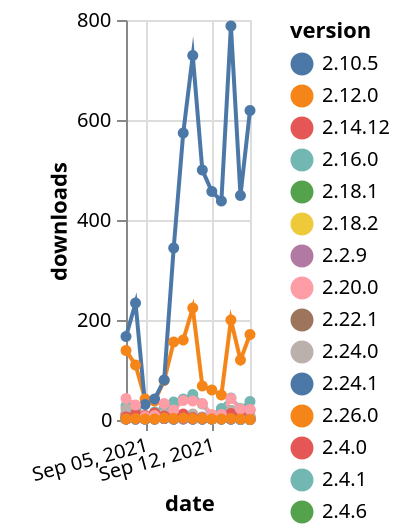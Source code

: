 {"$schema": "https://vega.github.io/schema/vega-lite/v5.json", "description": "A simple bar chart with embedded data.", "data": {"values": [{"date": "2021-09-03", "total": 5232, "delta": 4, "version": "2.4.7"}, {"date": "2021-09-04", "total": 5236, "delta": 4, "version": "2.4.7"}, {"date": "2021-09-05", "total": 5240, "delta": 4, "version": "2.4.7"}, {"date": "2021-09-06", "total": 5244, "delta": 4, "version": "2.4.7"}, {"date": "2021-09-07", "total": 5249, "delta": 5, "version": "2.4.7"}, {"date": "2021-09-08", "total": 5253, "delta": 4, "version": "2.4.7"}, {"date": "2021-09-09", "total": 5258, "delta": 5, "version": "2.4.7"}, {"date": "2021-09-10", "total": 5262, "delta": 4, "version": "2.4.7"}, {"date": "2021-09-11", "total": 5266, "delta": 4, "version": "2.4.7"}, {"date": "2021-09-12", "total": 5270, "delta": 4, "version": "2.4.7"}, {"date": "2021-09-13", "total": 5274, "delta": 4, "version": "2.4.7"}, {"date": "2021-09-14", "total": 5278, "delta": 4, "version": "2.4.7"}, {"date": "2021-09-15", "total": 5280, "delta": 2, "version": "2.4.7"}, {"date": "2021-09-16", "total": 5282, "delta": 2, "version": "2.4.7"}, {"date": "2021-09-03", "total": 35751, "delta": 6, "version": "2.8.2"}, {"date": "2021-09-04", "total": 35757, "delta": 6, "version": "2.8.2"}, {"date": "2021-09-05", "total": 35761, "delta": 4, "version": "2.8.2"}, {"date": "2021-09-06", "total": 35767, "delta": 6, "version": "2.8.2"}, {"date": "2021-09-07", "total": 35777, "delta": 10, "version": "2.8.2"}, {"date": "2021-09-08", "total": 35779, "delta": 2, "version": "2.8.2"}, {"date": "2021-09-09", "total": 35787, "delta": 8, "version": "2.8.2"}, {"date": "2021-09-10", "total": 35796, "delta": 9, "version": "2.8.2"}, {"date": "2021-09-11", "total": 35801, "delta": 5, "version": "2.8.2"}, {"date": "2021-09-12", "total": 35808, "delta": 7, "version": "2.8.2"}, {"date": "2021-09-13", "total": 35812, "delta": 4, "version": "2.8.2"}, {"date": "2021-09-14", "total": 35816, "delta": 4, "version": "2.8.2"}, {"date": "2021-09-15", "total": 35822, "delta": 6, "version": "2.8.2"}, {"date": "2021-09-16", "total": 35825, "delta": 3, "version": "2.8.2"}, {"date": "2021-09-03", "total": 2621, "delta": 2, "version": "2.4.0"}, {"date": "2021-09-04", "total": 2623, "delta": 2, "version": "2.4.0"}, {"date": "2021-09-05", "total": 2625, "delta": 2, "version": "2.4.0"}, {"date": "2021-09-06", "total": 2627, "delta": 2, "version": "2.4.0"}, {"date": "2021-09-07", "total": 2630, "delta": 3, "version": "2.4.0"}, {"date": "2021-09-08", "total": 2632, "delta": 2, "version": "2.4.0"}, {"date": "2021-09-09", "total": 2634, "delta": 2, "version": "2.4.0"}, {"date": "2021-09-10", "total": 2636, "delta": 2, "version": "2.4.0"}, {"date": "2021-09-11", "total": 2638, "delta": 2, "version": "2.4.0"}, {"date": "2021-09-12", "total": 2640, "delta": 2, "version": "2.4.0"}, {"date": "2021-09-13", "total": 2642, "delta": 2, "version": "2.4.0"}, {"date": "2021-09-14", "total": 2644, "delta": 2, "version": "2.4.0"}, {"date": "2021-09-15", "total": 2645, "delta": 1, "version": "2.4.0"}, {"date": "2021-09-16", "total": 2646, "delta": 1, "version": "2.4.0"}, {"date": "2021-09-03", "total": 6521, "delta": 2, "version": "2.4.6"}, {"date": "2021-09-04", "total": 6523, "delta": 2, "version": "2.4.6"}, {"date": "2021-09-05", "total": 6525, "delta": 2, "version": "2.4.6"}, {"date": "2021-09-06", "total": 6527, "delta": 2, "version": "2.4.6"}, {"date": "2021-09-07", "total": 6530, "delta": 3, "version": "2.4.6"}, {"date": "2021-09-08", "total": 6532, "delta": 2, "version": "2.4.6"}, {"date": "2021-09-09", "total": 6535, "delta": 3, "version": "2.4.6"}, {"date": "2021-09-10", "total": 6537, "delta": 2, "version": "2.4.6"}, {"date": "2021-09-11", "total": 6539, "delta": 2, "version": "2.4.6"}, {"date": "2021-09-12", "total": 6541, "delta": 2, "version": "2.4.6"}, {"date": "2021-09-13", "total": 6543, "delta": 2, "version": "2.4.6"}, {"date": "2021-09-14", "total": 6545, "delta": 2, "version": "2.4.6"}, {"date": "2021-09-15", "total": 6546, "delta": 1, "version": "2.4.6"}, {"date": "2021-09-16", "total": 6547, "delta": 1, "version": "2.4.6"}, {"date": "2021-09-03", "total": 3682, "delta": 2, "version": "2.6.1"}, {"date": "2021-09-04", "total": 3684, "delta": 2, "version": "2.6.1"}, {"date": "2021-09-05", "total": 3686, "delta": 2, "version": "2.6.1"}, {"date": "2021-09-06", "total": 3688, "delta": 2, "version": "2.6.1"}, {"date": "2021-09-07", "total": 3691, "delta": 3, "version": "2.6.1"}, {"date": "2021-09-08", "total": 3693, "delta": 2, "version": "2.6.1"}, {"date": "2021-09-09", "total": 3696, "delta": 3, "version": "2.6.1"}, {"date": "2021-09-10", "total": 3698, "delta": 2, "version": "2.6.1"}, {"date": "2021-09-11", "total": 3700, "delta": 2, "version": "2.6.1"}, {"date": "2021-09-12", "total": 3702, "delta": 2, "version": "2.6.1"}, {"date": "2021-09-13", "total": 3704, "delta": 2, "version": "2.6.1"}, {"date": "2021-09-14", "total": 3706, "delta": 2, "version": "2.6.1"}, {"date": "2021-09-15", "total": 3708, "delta": 2, "version": "2.6.1"}, {"date": "2021-09-16", "total": 3709, "delta": 1, "version": "2.6.1"}, {"date": "2021-09-03", "total": 66942, "delta": 28, "version": "2.16.0"}, {"date": "2021-09-04", "total": 66963, "delta": 21, "version": "2.16.0"}, {"date": "2021-09-05", "total": 66970, "delta": 7, "version": "2.16.0"}, {"date": "2021-09-06", "total": 66986, "delta": 16, "version": "2.16.0"}, {"date": "2021-09-07", "total": 67008, "delta": 22, "version": "2.16.0"}, {"date": "2021-09-08", "total": 67044, "delta": 36, "version": "2.16.0"}, {"date": "2021-09-09", "total": 67086, "delta": 42, "version": "2.16.0"}, {"date": "2021-09-10", "total": 67137, "delta": 51, "version": "2.16.0"}, {"date": "2021-09-11", "total": 67169, "delta": 32, "version": "2.16.0"}, {"date": "2021-09-12", "total": 67177, "delta": 8, "version": "2.16.0"}, {"date": "2021-09-13", "total": 67200, "delta": 23, "version": "2.16.0"}, {"date": "2021-09-14", "total": 67244, "delta": 44, "version": "2.16.0"}, {"date": "2021-09-15", "total": 67267, "delta": 23, "version": "2.16.0"}, {"date": "2021-09-16", "total": 67304, "delta": 37, "version": "2.16.0"}, {"date": "2021-09-03", "total": 16995, "delta": 13, "version": "2.22.1"}, {"date": "2021-09-04", "total": 17004, "delta": 9, "version": "2.22.1"}, {"date": "2021-09-05", "total": 17011, "delta": 7, "version": "2.22.1"}, {"date": "2021-09-06", "total": 17015, "delta": 4, "version": "2.22.1"}, {"date": "2021-09-07", "total": 17022, "delta": 7, "version": "2.22.1"}, {"date": "2021-09-08", "total": 17033, "delta": 11, "version": "2.22.1"}, {"date": "2021-09-09", "total": 17042, "delta": 9, "version": "2.22.1"}, {"date": "2021-09-10", "total": 17048, "delta": 6, "version": "2.22.1"}, {"date": "2021-09-11", "total": 17051, "delta": 3, "version": "2.22.1"}, {"date": "2021-09-12", "total": 17058, "delta": 7, "version": "2.22.1"}, {"date": "2021-09-13", "total": 17066, "delta": 8, "version": "2.22.1"}, {"date": "2021-09-14", "total": 17085, "delta": 19, "version": "2.22.1"}, {"date": "2021-09-15", "total": 17093, "delta": 8, "version": "2.22.1"}, {"date": "2021-09-16", "total": 17098, "delta": 5, "version": "2.22.1"}, {"date": "2021-09-03", "total": 10787, "delta": 2, "version": "2.8.0"}, {"date": "2021-09-04", "total": 10789, "delta": 2, "version": "2.8.0"}, {"date": "2021-09-05", "total": 10791, "delta": 2, "version": "2.8.0"}, {"date": "2021-09-06", "total": 10793, "delta": 2, "version": "2.8.0"}, {"date": "2021-09-07", "total": 10796, "delta": 3, "version": "2.8.0"}, {"date": "2021-09-08", "total": 10798, "delta": 2, "version": "2.8.0"}, {"date": "2021-09-09", "total": 10801, "delta": 3, "version": "2.8.0"}, {"date": "2021-09-10", "total": 10803, "delta": 2, "version": "2.8.0"}, {"date": "2021-09-11", "total": 10805, "delta": 2, "version": "2.8.0"}, {"date": "2021-09-12", "total": 10807, "delta": 2, "version": "2.8.0"}, {"date": "2021-09-13", "total": 10809, "delta": 2, "version": "2.8.0"}, {"date": "2021-09-14", "total": 10811, "delta": 2, "version": "2.8.0"}, {"date": "2021-09-15", "total": 10813, "delta": 2, "version": "2.8.0"}, {"date": "2021-09-16", "total": 10814, "delta": 1, "version": "2.8.0"}, {"date": "2021-09-03", "total": 3806, "delta": 2, "version": "2.10.5"}, {"date": "2021-09-04", "total": 3808, "delta": 2, "version": "2.10.5"}, {"date": "2021-09-05", "total": 3810, "delta": 2, "version": "2.10.5"}, {"date": "2021-09-06", "total": 3812, "delta": 2, "version": "2.10.5"}, {"date": "2021-09-07", "total": 3815, "delta": 3, "version": "2.10.5"}, {"date": "2021-09-08", "total": 3817, "delta": 2, "version": "2.10.5"}, {"date": "2021-09-09", "total": 3820, "delta": 3, "version": "2.10.5"}, {"date": "2021-09-10", "total": 3822, "delta": 2, "version": "2.10.5"}, {"date": "2021-09-11", "total": 3824, "delta": 2, "version": "2.10.5"}, {"date": "2021-09-12", "total": 3826, "delta": 2, "version": "2.10.5"}, {"date": "2021-09-13", "total": 3828, "delta": 2, "version": "2.10.5"}, {"date": "2021-09-14", "total": 3830, "delta": 2, "version": "2.10.5"}, {"date": "2021-09-15", "total": 3832, "delta": 2, "version": "2.10.5"}, {"date": "2021-09-16", "total": 3833, "delta": 1, "version": "2.10.5"}, {"date": "2021-09-03", "total": 9031, "delta": 139, "version": "2.26.0"}, {"date": "2021-09-04", "total": 9141, "delta": 110, "version": "2.26.0"}, {"date": "2021-09-05", "total": 9183, "delta": 42, "version": "2.26.0"}, {"date": "2021-09-06", "total": 9221, "delta": 38, "version": "2.26.0"}, {"date": "2021-09-07", "total": 9300, "delta": 79, "version": "2.26.0"}, {"date": "2021-09-08", "total": 9456, "delta": 156, "version": "2.26.0"}, {"date": "2021-09-09", "total": 9616, "delta": 160, "version": "2.26.0"}, {"date": "2021-09-10", "total": 9840, "delta": 224, "version": "2.26.0"}, {"date": "2021-09-11", "total": 9908, "delta": 68, "version": "2.26.0"}, {"date": "2021-09-12", "total": 9968, "delta": 60, "version": "2.26.0"}, {"date": "2021-09-13", "total": 10018, "delta": 50, "version": "2.26.0"}, {"date": "2021-09-14", "total": 10218, "delta": 200, "version": "2.26.0"}, {"date": "2021-09-15", "total": 10338, "delta": 120, "version": "2.26.0"}, {"date": "2021-09-16", "total": 10509, "delta": 171, "version": "2.26.0"}, {"date": "2021-09-03", "total": 17574, "delta": 10, "version": "2.4.8"}, {"date": "2021-09-04", "total": 17582, "delta": 8, "version": "2.4.8"}, {"date": "2021-09-05", "total": 17585, "delta": 3, "version": "2.4.8"}, {"date": "2021-09-06", "total": 17587, "delta": 2, "version": "2.4.8"}, {"date": "2021-09-07", "total": 17595, "delta": 8, "version": "2.4.8"}, {"date": "2021-09-08", "total": 17612, "delta": 17, "version": "2.4.8"}, {"date": "2021-09-09", "total": 17619, "delta": 7, "version": "2.4.8"}, {"date": "2021-09-10", "total": 17627, "delta": 8, "version": "2.4.8"}, {"date": "2021-09-11", "total": 17633, "delta": 6, "version": "2.4.8"}, {"date": "2021-09-12", "total": 17640, "delta": 7, "version": "2.4.8"}, {"date": "2021-09-13", "total": 17647, "delta": 7, "version": "2.4.8"}, {"date": "2021-09-14", "total": 17660, "delta": 13, "version": "2.4.8"}, {"date": "2021-09-15", "total": 17667, "delta": 7, "version": "2.4.8"}, {"date": "2021-09-16", "total": 17672, "delta": 5, "version": "2.4.8"}, {"date": "2021-09-03", "total": 2735, "delta": 2, "version": "2.6.0"}, {"date": "2021-09-04", "total": 2737, "delta": 2, "version": "2.6.0"}, {"date": "2021-09-05", "total": 2739, "delta": 2, "version": "2.6.0"}, {"date": "2021-09-06", "total": 2741, "delta": 2, "version": "2.6.0"}, {"date": "2021-09-07", "total": 2744, "delta": 3, "version": "2.6.0"}, {"date": "2021-09-08", "total": 2746, "delta": 2, "version": "2.6.0"}, {"date": "2021-09-09", "total": 2749, "delta": 3, "version": "2.6.0"}, {"date": "2021-09-10", "total": 2751, "delta": 2, "version": "2.6.0"}, {"date": "2021-09-11", "total": 2753, "delta": 2, "version": "2.6.0"}, {"date": "2021-09-12", "total": 2755, "delta": 2, "version": "2.6.0"}, {"date": "2021-09-13", "total": 2757, "delta": 2, "version": "2.6.0"}, {"date": "2021-09-14", "total": 2759, "delta": 2, "version": "2.6.0"}, {"date": "2021-09-15", "total": 2761, "delta": 2, "version": "2.6.0"}, {"date": "2021-09-16", "total": 2762, "delta": 1, "version": "2.6.0"}, {"date": "2021-09-03", "total": 18380, "delta": 167, "version": "2.24.1"}, {"date": "2021-09-04", "total": 18614, "delta": 234, "version": "2.24.1"}, {"date": "2021-09-05", "total": 18645, "delta": 31, "version": "2.24.1"}, {"date": "2021-09-06", "total": 18687, "delta": 42, "version": "2.24.1"}, {"date": "2021-09-07", "total": 18767, "delta": 80, "version": "2.24.1"}, {"date": "2021-09-08", "total": 19111, "delta": 344, "version": "2.24.1"}, {"date": "2021-09-09", "total": 19685, "delta": 574, "version": "2.24.1"}, {"date": "2021-09-10", "total": 20414, "delta": 729, "version": "2.24.1"}, {"date": "2021-09-11", "total": 20914, "delta": 500, "version": "2.24.1"}, {"date": "2021-09-12", "total": 21371, "delta": 457, "version": "2.24.1"}, {"date": "2021-09-13", "total": 21809, "delta": 438, "version": "2.24.1"}, {"date": "2021-09-14", "total": 22597, "delta": 788, "version": "2.24.1"}, {"date": "2021-09-15", "total": 23046, "delta": 449, "version": "2.24.1"}, {"date": "2021-09-16", "total": 23665, "delta": 619, "version": "2.24.1"}, {"date": "2021-09-03", "total": 8606, "delta": 8, "version": "2.18.2"}, {"date": "2021-09-04", "total": 8610, "delta": 4, "version": "2.18.2"}, {"date": "2021-09-05", "total": 8615, "delta": 5, "version": "2.18.2"}, {"date": "2021-09-06", "total": 8619, "delta": 4, "version": "2.18.2"}, {"date": "2021-09-07", "total": 8625, "delta": 6, "version": "2.18.2"}, {"date": "2021-09-08", "total": 8629, "delta": 4, "version": "2.18.2"}, {"date": "2021-09-09", "total": 8634, "delta": 5, "version": "2.18.2"}, {"date": "2021-09-10", "total": 8645, "delta": 11, "version": "2.18.2"}, {"date": "2021-09-11", "total": 8649, "delta": 4, "version": "2.18.2"}, {"date": "2021-09-12", "total": 8654, "delta": 5, "version": "2.18.2"}, {"date": "2021-09-13", "total": 8660, "delta": 6, "version": "2.18.2"}, {"date": "2021-09-14", "total": 8665, "delta": 5, "version": "2.18.2"}, {"date": "2021-09-15", "total": 8671, "delta": 6, "version": "2.18.2"}, {"date": "2021-09-16", "total": 8680, "delta": 9, "version": "2.18.2"}, {"date": "2021-09-03", "total": 7395, "delta": 2, "version": "2.18.1"}, {"date": "2021-09-04", "total": 7397, "delta": 2, "version": "2.18.1"}, {"date": "2021-09-05", "total": 7399, "delta": 2, "version": "2.18.1"}, {"date": "2021-09-06", "total": 7401, "delta": 2, "version": "2.18.1"}, {"date": "2021-09-07", "total": 7404, "delta": 3, "version": "2.18.1"}, {"date": "2021-09-08", "total": 7406, "delta": 2, "version": "2.18.1"}, {"date": "2021-09-09", "total": 7409, "delta": 3, "version": "2.18.1"}, {"date": "2021-09-10", "total": 7411, "delta": 2, "version": "2.18.1"}, {"date": "2021-09-11", "total": 7413, "delta": 2, "version": "2.18.1"}, {"date": "2021-09-12", "total": 7415, "delta": 2, "version": "2.18.1"}, {"date": "2021-09-13", "total": 7417, "delta": 2, "version": "2.18.1"}, {"date": "2021-09-14", "total": 7419, "delta": 2, "version": "2.18.1"}, {"date": "2021-09-15", "total": 7421, "delta": 2, "version": "2.18.1"}, {"date": "2021-09-16", "total": 7422, "delta": 1, "version": "2.18.1"}, {"date": "2021-09-03", "total": 25495, "delta": 22, "version": "2.24.0"}, {"date": "2021-09-04", "total": 25503, "delta": 8, "version": "2.24.0"}, {"date": "2021-09-05", "total": 25510, "delta": 7, "version": "2.24.0"}, {"date": "2021-09-06", "total": 25517, "delta": 7, "version": "2.24.0"}, {"date": "2021-09-07", "total": 25530, "delta": 13, "version": "2.24.0"}, {"date": "2021-09-08", "total": 25547, "delta": 17, "version": "2.24.0"}, {"date": "2021-09-09", "total": 25557, "delta": 10, "version": "2.24.0"}, {"date": "2021-09-10", "total": 25569, "delta": 12, "version": "2.24.0"}, {"date": "2021-09-11", "total": 25574, "delta": 5, "version": "2.24.0"}, {"date": "2021-09-12", "total": 25582, "delta": 8, "version": "2.24.0"}, {"date": "2021-09-13", "total": 25590, "delta": 8, "version": "2.24.0"}, {"date": "2021-09-14", "total": 25609, "delta": 19, "version": "2.24.0"}, {"date": "2021-09-15", "total": 25616, "delta": 7, "version": "2.24.0"}, {"date": "2021-09-16", "total": 25623, "delta": 7, "version": "2.24.0"}, {"date": "2021-09-03", "total": 3118, "delta": 2, "version": "2.4.1"}, {"date": "2021-09-04", "total": 3120, "delta": 2, "version": "2.4.1"}, {"date": "2021-09-05", "total": 3122, "delta": 2, "version": "2.4.1"}, {"date": "2021-09-06", "total": 3124, "delta": 2, "version": "2.4.1"}, {"date": "2021-09-07", "total": 3127, "delta": 3, "version": "2.4.1"}, {"date": "2021-09-08", "total": 3129, "delta": 2, "version": "2.4.1"}, {"date": "2021-09-09", "total": 3131, "delta": 2, "version": "2.4.1"}, {"date": "2021-09-10", "total": 3134, "delta": 3, "version": "2.4.1"}, {"date": "2021-09-11", "total": 3136, "delta": 2, "version": "2.4.1"}, {"date": "2021-09-12", "total": 3138, "delta": 2, "version": "2.4.1"}, {"date": "2021-09-13", "total": 3140, "delta": 2, "version": "2.4.1"}, {"date": "2021-09-14", "total": 3142, "delta": 2, "version": "2.4.1"}, {"date": "2021-09-15", "total": 3143, "delta": 1, "version": "2.4.1"}, {"date": "2021-09-16", "total": 3144, "delta": 1, "version": "2.4.1"}, {"date": "2021-09-03", "total": 31564, "delta": 6, "version": "2.14.12"}, {"date": "2021-09-04", "total": 31576, "delta": 12, "version": "2.14.12"}, {"date": "2021-09-05", "total": 31585, "delta": 9, "version": "2.14.12"}, {"date": "2021-09-06", "total": 31599, "delta": 14, "version": "2.14.12"}, {"date": "2021-09-07", "total": 31607, "delta": 8, "version": "2.14.12"}, {"date": "2021-09-08", "total": 31619, "delta": 12, "version": "2.14.12"}, {"date": "2021-09-09", "total": 31631, "delta": 12, "version": "2.14.12"}, {"date": "2021-09-10", "total": 31636, "delta": 5, "version": "2.14.12"}, {"date": "2021-09-11", "total": 31640, "delta": 4, "version": "2.14.12"}, {"date": "2021-09-12", "total": 31645, "delta": 5, "version": "2.14.12"}, {"date": "2021-09-13", "total": 31651, "delta": 6, "version": "2.14.12"}, {"date": "2021-09-14", "total": 31664, "delta": 13, "version": "2.14.12"}, {"date": "2021-09-15", "total": 31674, "delta": 10, "version": "2.14.12"}, {"date": "2021-09-16", "total": 31694, "delta": 20, "version": "2.14.12"}, {"date": "2021-09-03", "total": 2625, "delta": 2, "version": "2.2.9"}, {"date": "2021-09-04", "total": 2627, "delta": 2, "version": "2.2.9"}, {"date": "2021-09-05", "total": 2629, "delta": 2, "version": "2.2.9"}, {"date": "2021-09-06", "total": 2631, "delta": 2, "version": "2.2.9"}, {"date": "2021-09-07", "total": 2634, "delta": 3, "version": "2.2.9"}, {"date": "2021-09-08", "total": 2636, "delta": 2, "version": "2.2.9"}, {"date": "2021-09-09", "total": 2638, "delta": 2, "version": "2.2.9"}, {"date": "2021-09-10", "total": 2640, "delta": 2, "version": "2.2.9"}, {"date": "2021-09-11", "total": 2642, "delta": 2, "version": "2.2.9"}, {"date": "2021-09-12", "total": 2644, "delta": 2, "version": "2.2.9"}, {"date": "2021-09-13", "total": 2646, "delta": 2, "version": "2.2.9"}, {"date": "2021-09-14", "total": 2648, "delta": 2, "version": "2.2.9"}, {"date": "2021-09-15", "total": 2650, "delta": 2, "version": "2.2.9"}, {"date": "2021-09-16", "total": 2651, "delta": 1, "version": "2.2.9"}, {"date": "2021-09-03", "total": 44934, "delta": 43, "version": "2.20.0"}, {"date": "2021-09-04", "total": 44964, "delta": 30, "version": "2.20.0"}, {"date": "2021-09-05", "total": 44971, "delta": 7, "version": "2.20.0"}, {"date": "2021-09-06", "total": 44980, "delta": 9, "version": "2.20.0"}, {"date": "2021-09-07", "total": 45013, "delta": 33, "version": "2.20.0"}, {"date": "2021-09-08", "total": 45033, "delta": 20, "version": "2.20.0"}, {"date": "2021-09-09", "total": 45072, "delta": 39, "version": "2.20.0"}, {"date": "2021-09-10", "total": 45110, "delta": 38, "version": "2.20.0"}, {"date": "2021-09-11", "total": 45143, "delta": 33, "version": "2.20.0"}, {"date": "2021-09-12", "total": 45154, "delta": 11, "version": "2.20.0"}, {"date": "2021-09-13", "total": 45165, "delta": 11, "version": "2.20.0"}, {"date": "2021-09-14", "total": 45208, "delta": 43, "version": "2.20.0"}, {"date": "2021-09-15", "total": 45230, "delta": 22, "version": "2.20.0"}, {"date": "2021-09-16", "total": 45251, "delta": 21, "version": "2.20.0"}, {"date": "2021-09-03", "total": 55877, "delta": 2, "version": "2.12.0"}, {"date": "2021-09-04", "total": 55880, "delta": 3, "version": "2.12.0"}, {"date": "2021-09-05", "total": 55882, "delta": 2, "version": "2.12.0"}, {"date": "2021-09-06", "total": 55884, "delta": 2, "version": "2.12.0"}, {"date": "2021-09-07", "total": 55888, "delta": 4, "version": "2.12.0"}, {"date": "2021-09-08", "total": 55891, "delta": 3, "version": "2.12.0"}, {"date": "2021-09-09", "total": 55895, "delta": 4, "version": "2.12.0"}, {"date": "2021-09-10", "total": 55898, "delta": 3, "version": "2.12.0"}, {"date": "2021-09-11", "total": 55901, "delta": 3, "version": "2.12.0"}, {"date": "2021-09-12", "total": 55903, "delta": 2, "version": "2.12.0"}, {"date": "2021-09-13", "total": 55905, "delta": 2, "version": "2.12.0"}, {"date": "2021-09-14", "total": 55908, "delta": 3, "version": "2.12.0"}, {"date": "2021-09-15", "total": 55910, "delta": 2, "version": "2.12.0"}, {"date": "2021-09-16", "total": 55911, "delta": 1, "version": "2.12.0"}]}, "width": "container", "mark": {"type": "line", "point": {"filled": true}}, "encoding": {"x": {"field": "date", "type": "temporal", "timeUnit": "yearmonthdate", "title": "date", "axis": {"labelAngle": -15}}, "y": {"field": "delta", "type": "quantitative", "title": "downloads"}, "color": {"field": "version", "type": "nominal"}, "tooltip": {"field": "delta"}}}